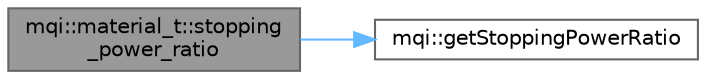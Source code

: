 digraph "mqi::material_t::stopping_power_ratio"
{
 // LATEX_PDF_SIZE
  bgcolor="transparent";
  edge [fontname=Helvetica,fontsize=10,labelfontname=Helvetica,labelfontsize=10];
  node [fontname=Helvetica,fontsize=10,shape=box,height=0.2,width=0.4];
  rankdir="LR";
  Node1 [id="Node000001",label="mqi::material_t::stopping\l_power_ratio",height=0.2,width=0.4,color="gray40", fillcolor="grey60", style="filled", fontcolor="black",tooltip="variable density"];
  Node1 -> Node2 [id="edge1_Node000001_Node000002",color="steelblue1",style="solid",tooltip=" "];
  Node2 [id="Node000002",label="mqi::getStoppingPowerRatio",height=0.2,width=0.4,color="grey40", fillcolor="white", style="filled",URL="$namespacemqi.html#ae0599f6d5de14e5d5336ad6cbe08f096",tooltip="Calculates the stopping power ratio using bilinear interpolation from the pre-calculated tables."];
}
